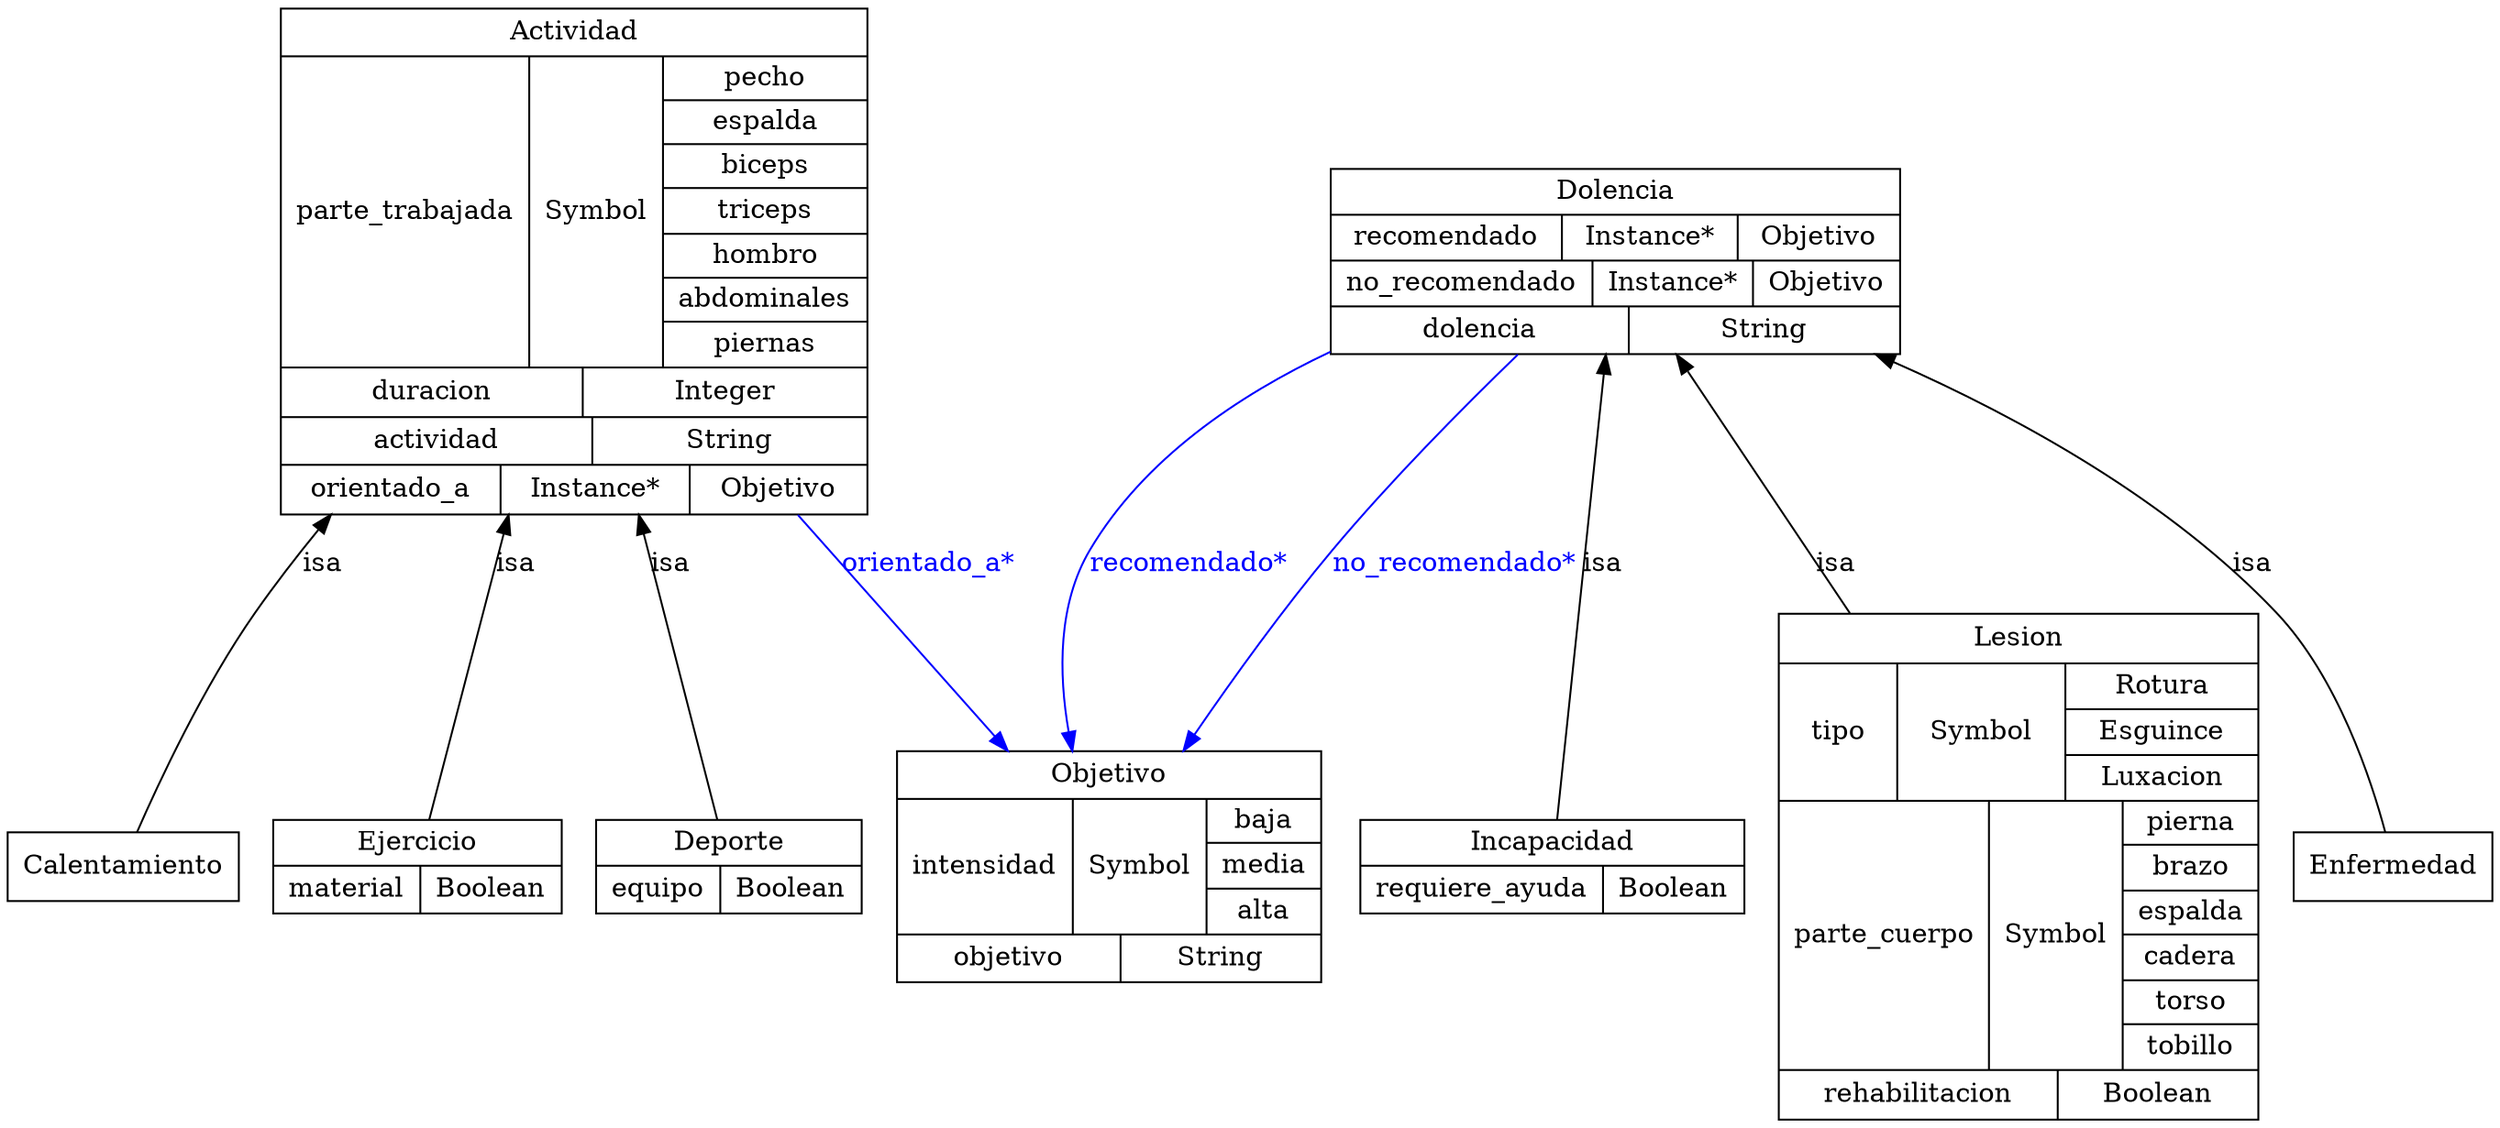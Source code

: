 digraph Practica {
	node [label="\N"];
	graph [bb="0,0,1095,584"];
	Calentamiento [label=Calentamiento, shape=box, color="0.0,0.0,0.0", fontcolor="0.0,0.0,0.0", pos="47,133", width="1.3056", height="0.5"];
	Actividad [label="{Actividad|{parte_trabajada|Symbol|{pecho|espalda|biceps|triceps|hombro|abdominales|piernas}}|{duracion|Integer}|{actividad|String\
}|{orientado_a|Instance*|{Objetivo}}}", shape=record, color="0.0,0.0,0.0", fontcolor="0.0,0.0,0.0", pos="240,451", rects="116,559,364,583 116,391,218,559 218,391,278,559 278,535,364,559 278,511,364,535 278,487,364,511 278,463,364,487 278,439,364,463 \
278,415,364,439 278,391,364,415 116,367,245,391 245,367,364,391 116,343,248,367 248,343,364,367 116,319,209,343 209,319,289,343 \
289,319,364,343", width="3.4444", height="3.6806"];
	Incapacidad [label="{Incapacidad|{requiere_ayuda|Boolean}}", shape=record, color="0.0,0.0,0.0", fontcolor="0.0,0.0,0.0", pos="684,133", rects="602.5,133,765.5,157 602.5,109,703.5,133 703.5,109,765.5,133", width="2.25", height="0.68056"];
	Dolencia [label="{Dolencia|{recomendado|Instance*|{Objetivo}}|{no_recomendado|Instance*|{Objetivo}}|{dolencia|String}}", shape=record, color="0.0,0.0,0.0", fontcolor="0.0,0.0,0.0", pos="703,451", rects="578,475,828,499 578,451,678,475 678,451,755,475 755,451,828,475 578,427,693,451 693,427,763,451 763,427,828,451 578,403,709,427 \
709,403,828,427", width="3.4722", height="1.3472"];
	Objetivo [label="{Objetivo|{intensidad|Symbol|{baja|media|alta}}|{objetivo|String}}", shape=record, color="0.0,0.0,0.0", fontcolor="0.0,0.0,0.0", pos="475,133", rects="383.5,169,566.5,193 383.5,97,456.5,169 456.5,97,516.5,169 516.5,145,566.5,169 516.5,121,566.5,145 516.5,97,566.5,121 383.5,73,480.5\
,97 480.5,73,566.5,97", width="2.5278", height="1.6806"];
	Ejercicio [label="{Ejercicio|{material|Boolean}}", shape=record, color="0.0,0.0,0.0", fontcolor="0.0,0.0,0.0", pos="172,133", rects="111.5,133,232.5,157 111.5,109,170.5,133 170.5,109,232.5,133", width="1.6667", height="0.68056"];
	Lesion [label="{Lesion|{tipo|Symbol|{Rotura|Esguince|Luxacion}}|{parte_cuerpo|Symbol|{pierna|brazo|espalda|cadera|torso|tobillo}}|{rehabilitacion\
|Boolean}}", shape=record, color="0.0,0.0,0.0", fontcolor="0.0,0.0,0.0", pos="888,133", rects="783,241,993,265 783,169,835,241 835,169,910,241 910,217,993,241 910,193,993,217 910,169,993,193 783,25,874,169 874,25,934,169 934\
,145,993,169 934,121,993,145 934,97,993,121 934,73,993,97 934,49,993,73 934,25,993,49 783,1,902,25 902,1,993,25", width="2.9167", height="3.6806"];
	Deporte [label="{Deporte|{equipo|Boolean}}", shape=record, color="0.0,0.0,0.0", fontcolor="0.0,0.0,0.0", pos="308,133", rects="249.5,133,366.5,157 249.5,109,304.5,133 304.5,109,366.5,133", width="1.6111", height="0.68056"];
	Enfermedad [label=Enfermedad, shape=box, color="0.0,0.0,0.0", fontcolor="0.0,0.0,0.0", pos="1053,133", width="1.1667", height="0.5"];
	Actividad -> Calentamiento [dir=back, label=isa, color="0.0,0.0,0.0", fontcolor="0.0,0.0,0.0", pos="s,136.38,318.91 130.57,310.32 120.77,295.66 111.39,280.73 103,266 80.796,227.04 62.264,177.54 53.125,151.28", lp="131,292"];
	Dolencia -> Incapacidad [dir=back, label=isa, color="0.0,0.0,0.0", fontcolor="0.0,0.0,0.0", pos="s,700.11,402.7 699.51,392.65 695.31,322.24 688.43,207.11 685.45,157.27", lp="701,292"];
	Actividad -> Ejercicio [dir=back, label=isa, color="0.0,0.0,0.0", fontcolor="0.0,0.0,0.0", pos="s,211.75,318.9 209.61,308.86 197.19,250.82 184.13,189.74 177.14,157.05", lp="214,292"];
	Dolencia -> Objetivo [label="recomendado*", color="0.6666667,1.0,1.0", fontcolor="0.6666667,1.0,1.0", style=filled, pos="e,457.93,193.23 581.19,402.86 537.37,378.92 492.7,345.22 468,300 452.12,270.93 451.8,234.58 456.31,203.22", lp="510,292"];
	Dolencia -> Objetivo [label="no_recomendado*", color="0.6666667,1.0,1.0", fontcolor="0.6666667,1.0,1.0", style=filled, pos="e,511.86,193.07 662.86,402.97 638.94,373.74 608.39,335.36 583,300 560.26,268.34 536.58,232.13 517.2,201.54", lp="636,292"];
	Dolencia -> Lesion [dir=back, label=isa, color="0.0,0.0,0.0", fontcolor="0.0,0.0,0.0", pos="s,731.1,402.7 736.26,393.83 757.16,357.9 785.04,309.98 811.19,265.03", lp="803,292"];
	Actividad -> Deporte [dir=back, label=isa, color="0.0,0.0,0.0", fontcolor="0.0,0.0,0.0", pos="s,268.25,318.9 270.39,308.86 282.81,250.82 295.87,189.74 302.86,157.05", lp="282,292"];
	Dolencia -> Enfermedad [dir=back, label=isa, color="0.0,0.0,0.0", fontcolor="0.0,0.0,0.0", pos="s,816.6,402.91 825.76,398.23 885.76,367.19 954.98,322.8 1002,266 1030.7,231.33 1044.4,178.73 1049.9,151.22", lp="991,292"];
	Actividad -> Objetivo [label="orientado_a*", color="0.6666667,1.0,1.0", fontcolor="0.6666667,1.0,1.0", style=filled, pos="e,430.52,193.19 337.62,318.9 367.51,278.46 399.16,235.62 424.54,201.28", lp="393.5,292"];
}
